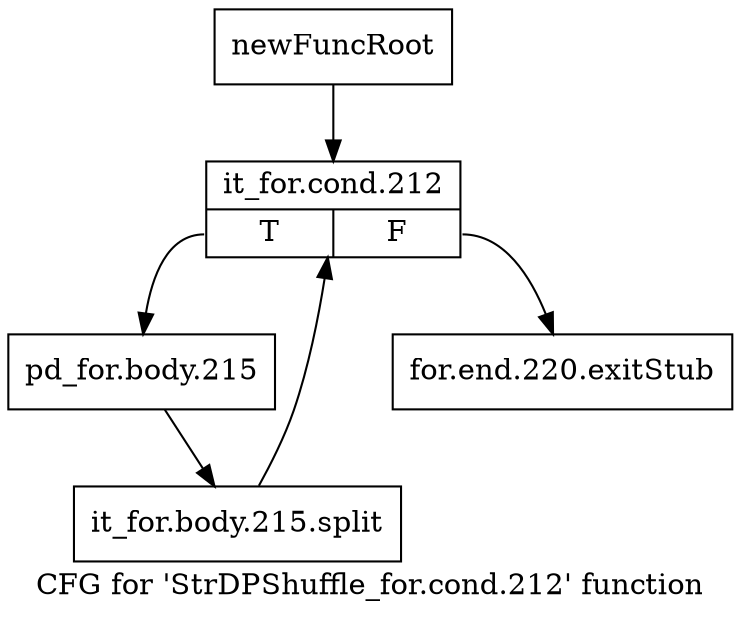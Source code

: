 digraph "CFG for 'StrDPShuffle_for.cond.212' function" {
	label="CFG for 'StrDPShuffle_for.cond.212' function";

	Node0x340d6e0 [shape=record,label="{newFuncRoot}"];
	Node0x340d6e0 -> Node0x340dbb0;
	Node0x340d730 [shape=record,label="{for.end.220.exitStub}"];
	Node0x340dbb0 [shape=record,label="{it_for.cond.212|{<s0>T|<s1>F}}"];
	Node0x340dbb0:s0 -> Node0x340dc00;
	Node0x340dbb0:s1 -> Node0x340d730;
	Node0x340dc00 [shape=record,label="{pd_for.body.215}"];
	Node0x340dc00 -> Node0x389d990;
	Node0x389d990 [shape=record,label="{it_for.body.215.split}"];
	Node0x389d990 -> Node0x340dbb0;
}
